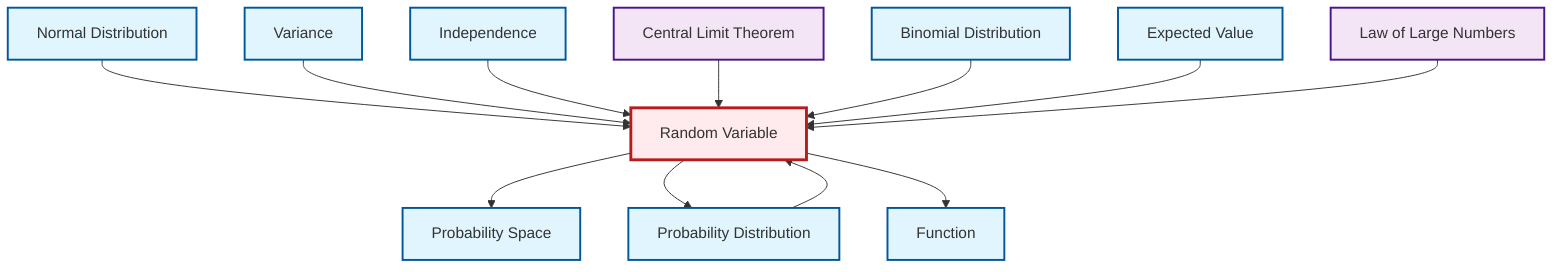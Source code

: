 graph TD
    classDef definition fill:#e1f5fe,stroke:#01579b,stroke-width:2px
    classDef theorem fill:#f3e5f5,stroke:#4a148c,stroke-width:2px
    classDef axiom fill:#fff3e0,stroke:#e65100,stroke-width:2px
    classDef example fill:#e8f5e9,stroke:#1b5e20,stroke-width:2px
    classDef current fill:#ffebee,stroke:#b71c1c,stroke-width:3px
    def-variance["Variance"]:::definition
    def-probability-space["Probability Space"]:::definition
    def-random-variable["Random Variable"]:::definition
    def-function["Function"]:::definition
    thm-central-limit["Central Limit Theorem"]:::theorem
    thm-law-of-large-numbers["Law of Large Numbers"]:::theorem
    def-independence["Independence"]:::definition
    def-probability-distribution["Probability Distribution"]:::definition
    def-expectation["Expected Value"]:::definition
    def-normal-distribution["Normal Distribution"]:::definition
    def-binomial-distribution["Binomial Distribution"]:::definition
    def-normal-distribution --> def-random-variable
    def-variance --> def-random-variable
    def-independence --> def-random-variable
    def-random-variable --> def-probability-space
    thm-central-limit --> def-random-variable
    def-random-variable --> def-probability-distribution
    def-binomial-distribution --> def-random-variable
    def-expectation --> def-random-variable
    def-probability-distribution --> def-random-variable
    thm-law-of-large-numbers --> def-random-variable
    def-random-variable --> def-function
    class def-random-variable current